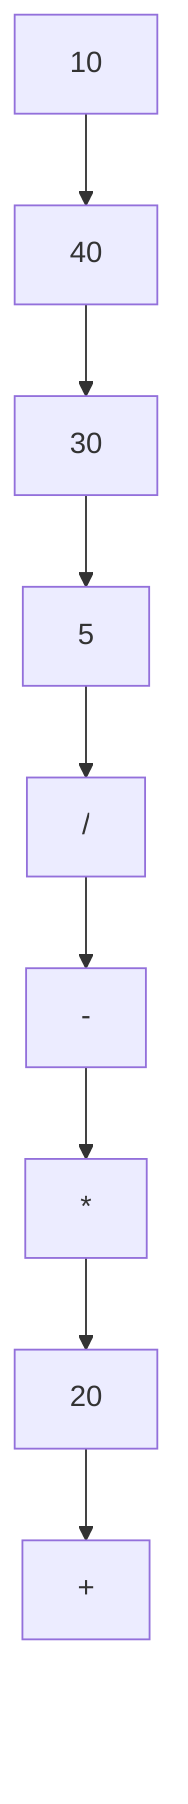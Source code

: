 graph TD
    A[10] --> B[40]
    B --> C[30]
    C --> D[5]
    D --> E["/"]
E --> F[-]
F --> G[*]
G --> H[20]
H --> I[+]